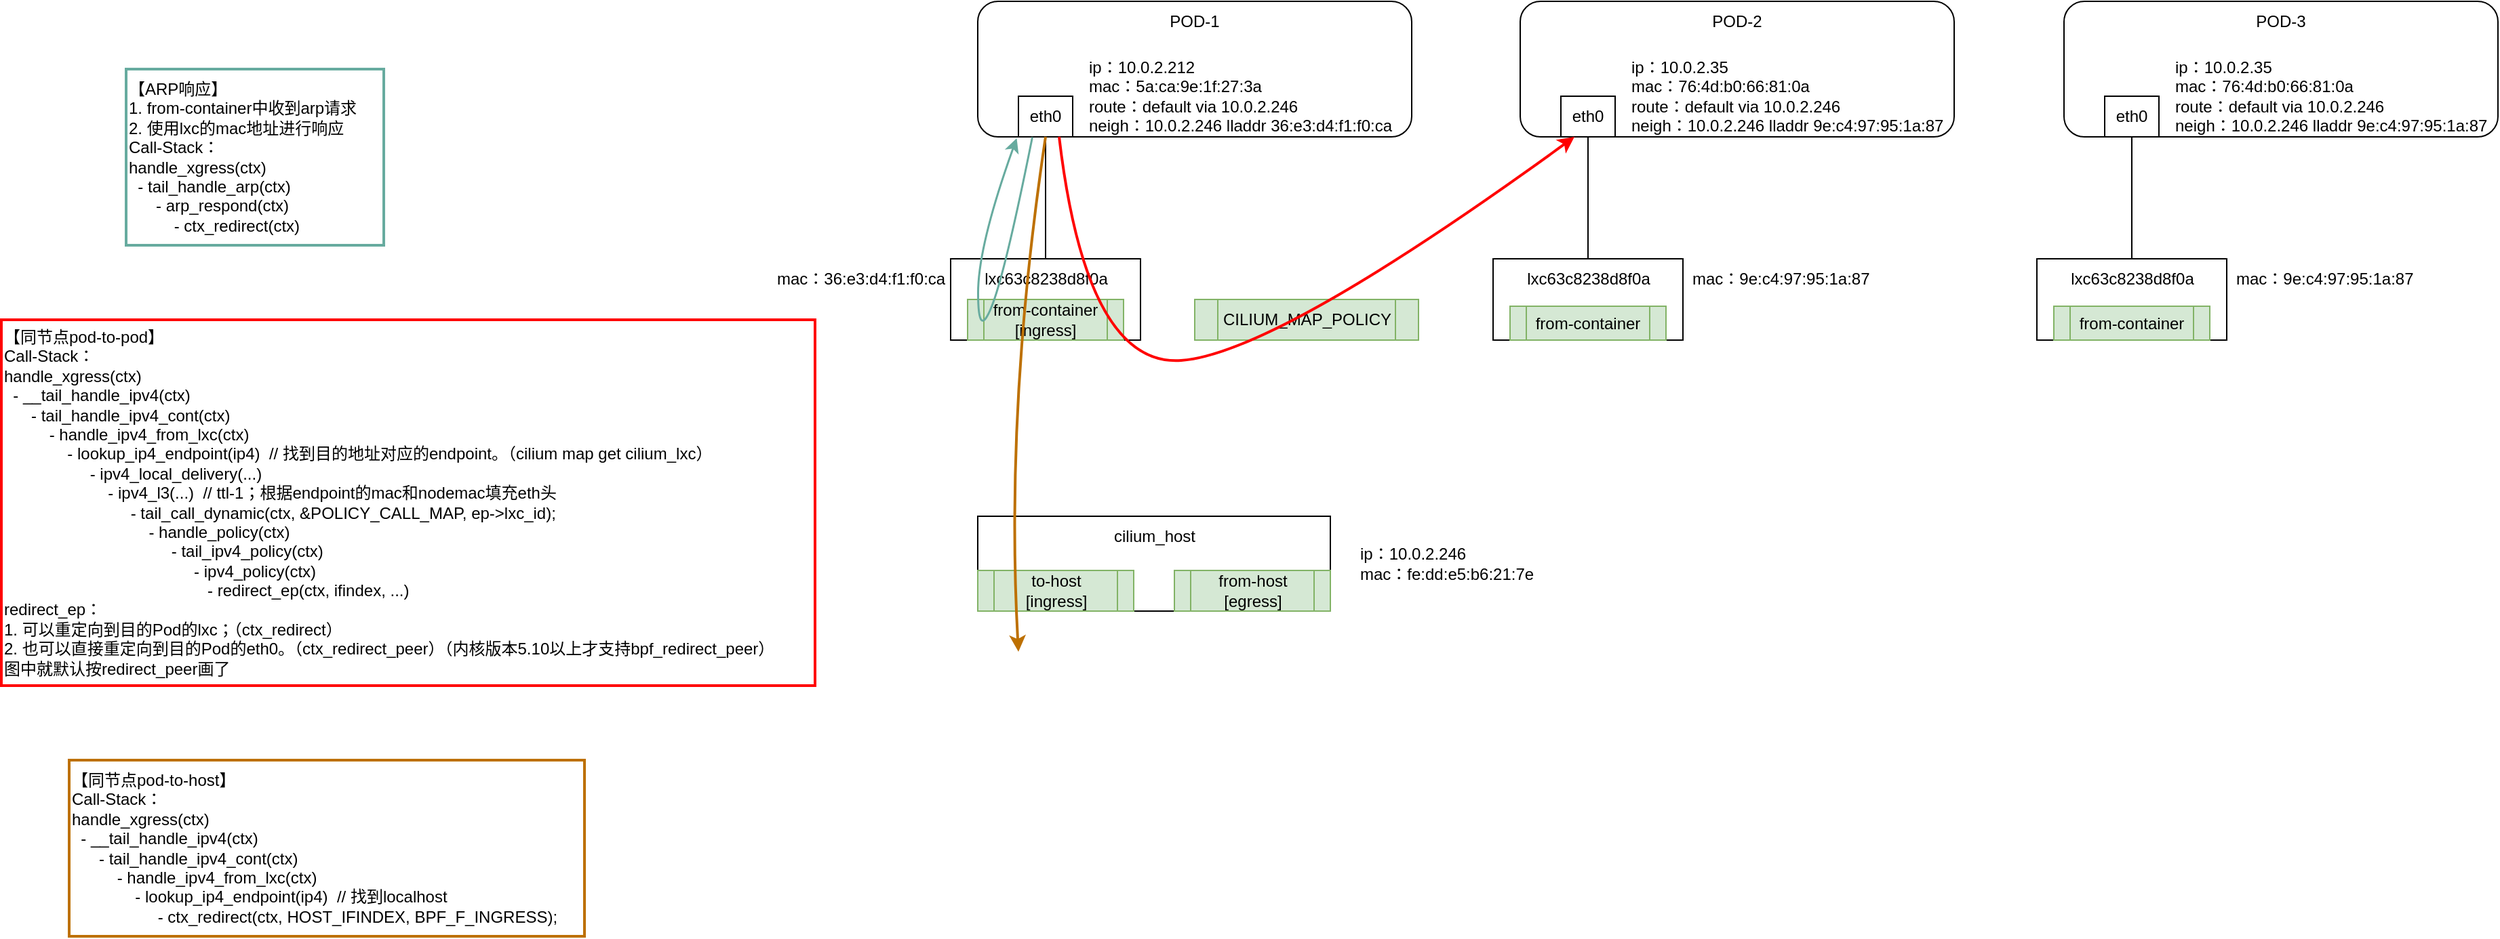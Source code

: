 <mxfile version="20.8.18" type="github">
  <diagram name="第 1 页" id="gMGXaRhbQjXeQtGGSrd3">
    <mxGraphModel dx="1699" dy="400" grid="1" gridSize="10" guides="1" tooltips="1" connect="1" arrows="1" fold="1" page="1" pageScale="1" pageWidth="827" pageHeight="1169" math="0" shadow="0">
      <root>
        <mxCell id="0" />
        <mxCell id="1" parent="0" />
        <mxCell id="pFs_SzHBFSE5JqzF3wSR-39" value="CILIUM_MAP_POLICY" style="shape=process;whiteSpace=wrap;html=1;backgroundOutline=1;fillColor=#d5e8d4;strokeColor=#82b366;" vertex="1" parent="1">
          <mxGeometry x="280" y="480" width="165" height="30" as="geometry" />
        </mxCell>
        <mxCell id="pFs_SzHBFSE5JqzF3wSR-5" value="" style="rounded=1;whiteSpace=wrap;html=1;" vertex="1" parent="1">
          <mxGeometry x="120" y="260" width="320" height="100" as="geometry" />
        </mxCell>
        <mxCell id="pFs_SzHBFSE5JqzF3wSR-7" value="eth0" style="rounded=0;whiteSpace=wrap;html=1;" vertex="1" parent="1">
          <mxGeometry x="150" y="330" width="40" height="30" as="geometry" />
        </mxCell>
        <mxCell id="pFs_SzHBFSE5JqzF3wSR-8" value="ip：10.0.2.212&lt;br&gt;mac：5a:ca:9e:1f:27:3a&lt;br&gt;route：default via 10.0.2.246&lt;br&gt;neigh：10.0.2.246 lladdr 36:e3:d4:f1:f0:ca" style="text;html=1;strokeColor=none;fillColor=none;align=left;verticalAlign=middle;whiteSpace=wrap;rounded=0;" vertex="1" parent="1">
          <mxGeometry x="200" y="300" width="240" height="60" as="geometry" />
        </mxCell>
        <mxCell id="pFs_SzHBFSE5JqzF3wSR-9" value="POD-1" style="text;html=1;strokeColor=none;fillColor=none;align=center;verticalAlign=middle;whiteSpace=wrap;rounded=0;" vertex="1" parent="1">
          <mxGeometry x="250" y="260" width="60" height="30" as="geometry" />
        </mxCell>
        <mxCell id="pFs_SzHBFSE5JqzF3wSR-10" value="mac：36:e3:d4:f1:f0:ca" style="text;html=1;strokeColor=none;fillColor=none;align=left;verticalAlign=middle;whiteSpace=wrap;rounded=0;" vertex="1" parent="1">
          <mxGeometry x="-30" y="450" width="130" height="30" as="geometry" />
        </mxCell>
        <mxCell id="pFs_SzHBFSE5JqzF3wSR-11" value="" style="rounded=0;whiteSpace=wrap;html=1;" vertex="1" parent="1">
          <mxGeometry x="100" y="450" width="140" height="60" as="geometry" />
        </mxCell>
        <mxCell id="pFs_SzHBFSE5JqzF3wSR-12" value="ip：10.0.2.246&lt;br&gt;mac：fe:dd:e5:b6:21:7e" style="text;html=1;strokeColor=none;fillColor=none;align=left;verticalAlign=middle;whiteSpace=wrap;rounded=0;" vertex="1" parent="1">
          <mxGeometry x="400" y="655" width="145" height="40" as="geometry" />
        </mxCell>
        <mxCell id="pFs_SzHBFSE5JqzF3wSR-13" value="" style="rounded=0;whiteSpace=wrap;html=1;" vertex="1" parent="1">
          <mxGeometry x="120" y="640" width="260" height="70" as="geometry" />
        </mxCell>
        <mxCell id="pFs_SzHBFSE5JqzF3wSR-14" value="" style="rounded=1;whiteSpace=wrap;html=1;" vertex="1" parent="1">
          <mxGeometry x="520" y="260" width="320" height="100" as="geometry" />
        </mxCell>
        <mxCell id="pFs_SzHBFSE5JqzF3wSR-15" value="eth0" style="rounded=0;whiteSpace=wrap;html=1;" vertex="1" parent="1">
          <mxGeometry x="550" y="330" width="40" height="30" as="geometry" />
        </mxCell>
        <mxCell id="pFs_SzHBFSE5JqzF3wSR-16" value="ip：10.0.2.35&lt;br&gt;mac：76:4d:b0:66:81:0a&lt;br&gt;route：default via 10.0.2.246&lt;br&gt;neigh：10.0.2.246 lladdr 9e:c4:97:95:1a:87" style="text;html=1;strokeColor=none;fillColor=none;align=left;verticalAlign=middle;whiteSpace=wrap;rounded=0;" vertex="1" parent="1">
          <mxGeometry x="600" y="300" width="240" height="60" as="geometry" />
        </mxCell>
        <mxCell id="pFs_SzHBFSE5JqzF3wSR-17" value="POD-2" style="text;html=1;strokeColor=none;fillColor=none;align=center;verticalAlign=middle;whiteSpace=wrap;rounded=0;" vertex="1" parent="1">
          <mxGeometry x="650" y="260" width="60" height="30" as="geometry" />
        </mxCell>
        <mxCell id="pFs_SzHBFSE5JqzF3wSR-18" value="mac：9e:c4:97:95:1a:87" style="text;html=1;strokeColor=none;fillColor=none;align=left;verticalAlign=middle;whiteSpace=wrap;rounded=0;" vertex="1" parent="1">
          <mxGeometry x="645" y="450" width="145" height="30" as="geometry" />
        </mxCell>
        <mxCell id="pFs_SzHBFSE5JqzF3wSR-20" value="" style="endArrow=none;html=1;rounded=0;entryX=0.5;entryY=1;entryDx=0;entryDy=0;exitX=0.5;exitY=0;exitDx=0;exitDy=0;" edge="1" parent="1" source="pFs_SzHBFSE5JqzF3wSR-11" target="pFs_SzHBFSE5JqzF3wSR-7">
          <mxGeometry width="50" height="50" relative="1" as="geometry">
            <mxPoint x="80" y="460" as="sourcePoint" />
            <mxPoint x="130" y="410" as="targetPoint" />
          </mxGeometry>
        </mxCell>
        <mxCell id="pFs_SzHBFSE5JqzF3wSR-21" value="" style="endArrow=none;html=1;rounded=0;entryX=0.5;entryY=1;entryDx=0;entryDy=0;" edge="1" parent="1" target="pFs_SzHBFSE5JqzF3wSR-15">
          <mxGeometry width="50" height="50" relative="1" as="geometry">
            <mxPoint x="570" y="450" as="sourcePoint" />
            <mxPoint x="180" y="370" as="targetPoint" />
          </mxGeometry>
        </mxCell>
        <mxCell id="pFs_SzHBFSE5JqzF3wSR-22" value="from-container&lt;br&gt;[ingress]" style="shape=process;whiteSpace=wrap;html=1;backgroundOutline=1;fillColor=#d5e8d4;strokeColor=#82b366;" vertex="1" parent="1">
          <mxGeometry x="112.5" y="480" width="115" height="30" as="geometry" />
        </mxCell>
        <mxCell id="pFs_SzHBFSE5JqzF3wSR-23" value="lxc63c8238d8f0a" style="text;html=1;align=center;verticalAlign=middle;resizable=0;points=[];autosize=1;strokeColor=none;fillColor=none;" vertex="1" parent="1">
          <mxGeometry x="115" y="450" width="110" height="30" as="geometry" />
        </mxCell>
        <mxCell id="pFs_SzHBFSE5JqzF3wSR-24" value="" style="curved=1;endArrow=classic;html=1;rounded=0;fillColor=#dae8fc;strokeColor=#67AB9F;exitX=0.25;exitY=1;exitDx=0;exitDy=0;strokeWidth=1.5;entryX=0.089;entryY=1.008;entryDx=0;entryDy=0;entryPerimeter=0;" edge="1" parent="1" source="pFs_SzHBFSE5JqzF3wSR-7" target="pFs_SzHBFSE5JqzF3wSR-5">
          <mxGeometry width="50" height="50" relative="1" as="geometry">
            <mxPoint x="140" y="360" as="sourcePoint" />
            <mxPoint x="90" y="370" as="targetPoint" />
            <Array as="points">
              <mxPoint x="140" y="460" />
              <mxPoint x="120" y="510" />
              <mxPoint x="120" y="440" />
            </Array>
          </mxGeometry>
        </mxCell>
        <mxCell id="pFs_SzHBFSE5JqzF3wSR-25" value="【ARP响应】&lt;br&gt;1. from-container中收到arp请求&lt;br&gt;2. 使用lxc的mac地址进行响应&lt;br&gt;Call-Stack：&lt;br&gt;handle_xgress(ctx)&lt;br&gt;&amp;nbsp; - tail_handle_arp(ctx)&lt;br&gt;&amp;nbsp; &amp;nbsp; &amp;nbsp; -&amp;nbsp;arp_respond(ctx)&lt;br&gt;&amp;nbsp; &amp;nbsp; &amp;nbsp; &amp;nbsp; &amp;nbsp; -&amp;nbsp;ctx_redirect(ctx)" style="text;html=1;align=left;verticalAlign=middle;resizable=0;points=[];autosize=1;strokeColor=#67AB9F;fillColor=none;strokeWidth=2;" vertex="1" parent="1">
          <mxGeometry x="-508" y="310" width="190" height="130" as="geometry" />
        </mxCell>
        <mxCell id="pFs_SzHBFSE5JqzF3wSR-27" value="" style="rounded=0;whiteSpace=wrap;html=1;" vertex="1" parent="1">
          <mxGeometry x="500" y="450" width="140" height="60" as="geometry" />
        </mxCell>
        <mxCell id="pFs_SzHBFSE5JqzF3wSR-28" value="from-container" style="shape=process;whiteSpace=wrap;html=1;backgroundOutline=1;fillColor=#d5e8d4;strokeColor=#82b366;" vertex="1" parent="1">
          <mxGeometry x="512.5" y="485" width="115" height="25" as="geometry" />
        </mxCell>
        <mxCell id="pFs_SzHBFSE5JqzF3wSR-29" value="lxc63c8238d8f0a" style="text;html=1;align=center;verticalAlign=middle;resizable=0;points=[];autosize=1;strokeColor=none;fillColor=none;" vertex="1" parent="1">
          <mxGeometry x="515" y="450" width="110" height="30" as="geometry" />
        </mxCell>
        <mxCell id="pFs_SzHBFSE5JqzF3wSR-32" value="【同节点pod-to-pod】&lt;br&gt;Call-Stack：&lt;br&gt;handle_xgress(ctx)&lt;br&gt;&amp;nbsp; - __tail_handle_ipv4(ctx)&lt;br&gt;&amp;nbsp; &amp;nbsp; &amp;nbsp; -&amp;nbsp;tail_handle_ipv4_cont(ctx)&lt;br&gt;&amp;nbsp; &amp;nbsp; &amp;nbsp; &amp;nbsp; &amp;nbsp; -&amp;nbsp;handle_ipv4_from_lxc(ctx)&lt;br&gt;&amp;nbsp; &amp;nbsp; &amp;nbsp; &amp;nbsp; &amp;nbsp; &amp;nbsp; &amp;nbsp; -&amp;nbsp;lookup_ip4_endpoint(ip4)&amp;nbsp; // 找到目的地址对应的endpoint。（cilium map get cilium_lxc）&lt;br&gt;&amp;nbsp; &amp;nbsp; &amp;nbsp; &amp;nbsp; &amp;nbsp; &amp;nbsp; &amp;nbsp; &amp;nbsp; &amp;nbsp; &amp;nbsp;-&amp;nbsp;ipv4_local_delivery(...)&lt;br&gt;&amp;nbsp; &amp;nbsp; &amp;nbsp; &amp;nbsp; &amp;nbsp; &amp;nbsp; &amp;nbsp; &amp;nbsp; &amp;nbsp; &amp;nbsp; &amp;nbsp; &amp;nbsp;-&amp;nbsp;ipv4_l3(...)&amp;nbsp; // ttl-1；根据endpoint的mac和nodemac填充eth头&lt;br&gt;&amp;nbsp; &amp;nbsp; &amp;nbsp; &amp;nbsp; &amp;nbsp; &amp;nbsp; &amp;nbsp; &amp;nbsp; &amp;nbsp; &amp;nbsp; &amp;nbsp; &amp;nbsp; &amp;nbsp; &amp;nbsp; -&amp;nbsp;tail_call_dynamic(ctx, &amp;amp;POLICY_CALL_MAP, ep-&amp;gt;lxc_id);&lt;br&gt;&amp;nbsp; &amp;nbsp; &amp;nbsp; &amp;nbsp; &amp;nbsp; &amp;nbsp; &amp;nbsp; &amp;nbsp; &amp;nbsp; &amp;nbsp; &amp;nbsp; &amp;nbsp; &amp;nbsp; &amp;nbsp; &amp;nbsp; &amp;nbsp; -&amp;nbsp;handle_policy(ctx)&lt;br&gt;&amp;nbsp; &amp;nbsp; &amp;nbsp; &amp;nbsp; &amp;nbsp; &amp;nbsp; &amp;nbsp; &amp;nbsp; &amp;nbsp; &amp;nbsp; &amp;nbsp; &amp;nbsp; &amp;nbsp; &amp;nbsp; &amp;nbsp; &amp;nbsp; &amp;nbsp; &amp;nbsp; &amp;nbsp;-&amp;nbsp;tail_ipv4_policy(ctx)&lt;br&gt;&amp;nbsp; &amp;nbsp; &amp;nbsp; &amp;nbsp; &amp;nbsp; &amp;nbsp; &amp;nbsp; &amp;nbsp; &amp;nbsp; &amp;nbsp; &amp;nbsp; &amp;nbsp; &amp;nbsp; &amp;nbsp; &amp;nbsp; &amp;nbsp; &amp;nbsp; &amp;nbsp; &amp;nbsp; &amp;nbsp; &amp;nbsp; -&amp;nbsp;ipv4_policy(ctx)&lt;br&gt;&amp;nbsp; &amp;nbsp; &amp;nbsp; &amp;nbsp; &amp;nbsp; &amp;nbsp; &amp;nbsp; &amp;nbsp; &amp;nbsp; &amp;nbsp; &amp;nbsp; &amp;nbsp; &amp;nbsp; &amp;nbsp; &amp;nbsp; &amp;nbsp; &amp;nbsp; &amp;nbsp; &amp;nbsp; &amp;nbsp; &amp;nbsp; &amp;nbsp; &amp;nbsp;-&amp;nbsp;redirect_ep(ctx, ifindex, ...)&lt;br&gt;redirect_ep：&lt;br&gt;1. 可以重定向到目的Pod的lxc；（ctx_redirect）&lt;br&gt;2. 也可以直接重定向到目的Pod的eth0。（ctx_redirect_peer）（内核版本5.10以上才支持bpf_redirect_peer）&lt;br&gt;图中就默认按redirect_peer画了" style="text;html=1;align=left;verticalAlign=middle;resizable=0;points=[];autosize=1;strokeWidth=2;strokeColor=#FF0000;" vertex="1" parent="1">
          <mxGeometry x="-600" y="495" width="600" height="270" as="geometry" />
        </mxCell>
        <mxCell id="pFs_SzHBFSE5JqzF3wSR-33" value="" style="curved=1;endArrow=classic;html=1;rounded=0;exitX=0.75;exitY=1;exitDx=0;exitDy=0;entryX=0.25;entryY=1;entryDx=0;entryDy=0;fillColor=#e51400;strokeColor=#FF0000;shadow=0;strokeWidth=2;" edge="1" parent="1" source="pFs_SzHBFSE5JqzF3wSR-7" target="pFs_SzHBFSE5JqzF3wSR-15">
          <mxGeometry width="50" height="50" relative="1" as="geometry">
            <mxPoint x="300" y="600" as="sourcePoint" />
            <mxPoint x="350" y="550" as="targetPoint" />
            <Array as="points">
              <mxPoint x="200" y="530" />
              <mxPoint x="340" y="520" />
            </Array>
          </mxGeometry>
        </mxCell>
        <mxCell id="pFs_SzHBFSE5JqzF3wSR-34" value="【同节点pod-to-host】&lt;br&gt;Call-Stack：&lt;br&gt;handle_xgress(ctx)&lt;br&gt;&amp;nbsp; - __tail_handle_ipv4(ctx)&lt;br&gt;&amp;nbsp; &amp;nbsp; &amp;nbsp; -&amp;nbsp;tail_handle_ipv4_cont(ctx)&lt;br&gt;&amp;nbsp; &amp;nbsp; &amp;nbsp; &amp;nbsp; &amp;nbsp; -&amp;nbsp;handle_ipv4_from_lxc(ctx)&lt;br&gt;&amp;nbsp; &amp;nbsp; &amp;nbsp; &amp;nbsp; &amp;nbsp; &amp;nbsp; &amp;nbsp; -&amp;nbsp;lookup_ip4_endpoint(ip4)&amp;nbsp; // 找到localhost&lt;br&gt;&amp;nbsp; &amp;nbsp; &amp;nbsp; &amp;nbsp; &amp;nbsp; &amp;nbsp; &amp;nbsp; &amp;nbsp; &amp;nbsp; &amp;nbsp;-&amp;nbsp;ctx_redirect(ctx, HOST_IFINDEX, BPF_F_INGRESS);&lt;br&gt;" style="text;html=1;align=left;verticalAlign=middle;resizable=0;points=[];autosize=1;strokeColor=#BD7000;fillColor=none;fontColor=#000000;strokeWidth=2;" vertex="1" parent="1">
          <mxGeometry x="-550" y="820" width="380" height="130" as="geometry" />
        </mxCell>
        <mxCell id="pFs_SzHBFSE5JqzF3wSR-35" value="to-host&lt;br&gt;[ingress]" style="shape=process;whiteSpace=wrap;html=1;backgroundOutline=1;fillColor=#d5e8d4;strokeColor=#82b366;" vertex="1" parent="1">
          <mxGeometry x="120" y="680" width="115" height="30" as="geometry" />
        </mxCell>
        <mxCell id="pFs_SzHBFSE5JqzF3wSR-36" value="from-host&lt;br&gt;[egress]" style="shape=process;whiteSpace=wrap;html=1;backgroundOutline=1;fillColor=#d5e8d4;strokeColor=#82b366;" vertex="1" parent="1">
          <mxGeometry x="265" y="680" width="115" height="30" as="geometry" />
        </mxCell>
        <mxCell id="pFs_SzHBFSE5JqzF3wSR-37" value="cilium_host" style="text;html=1;align=center;verticalAlign=middle;resizable=0;points=[];autosize=1;strokeColor=none;fillColor=none;" vertex="1" parent="1">
          <mxGeometry x="210" y="640" width="80" height="30" as="geometry" />
        </mxCell>
        <mxCell id="pFs_SzHBFSE5JqzF3wSR-38" value="" style="curved=1;endArrow=classic;html=1;rounded=0;exitX=0.5;exitY=1;exitDx=0;exitDy=0;fillColor=#f0a30a;strokeColor=#BD7000;shadow=0;strokeWidth=2;" edge="1" parent="1" source="pFs_SzHBFSE5JqzF3wSR-7">
          <mxGeometry width="50" height="50" relative="1" as="geometry">
            <mxPoint x="190" y="370" as="sourcePoint" />
            <mxPoint x="150" y="740" as="targetPoint" />
            <Array as="points">
              <mxPoint x="140" y="560" />
            </Array>
          </mxGeometry>
        </mxCell>
        <mxCell id="pFs_SzHBFSE5JqzF3wSR-49" value="" style="rounded=1;whiteSpace=wrap;html=1;" vertex="1" parent="1">
          <mxGeometry x="921" y="260" width="320" height="100" as="geometry" />
        </mxCell>
        <mxCell id="pFs_SzHBFSE5JqzF3wSR-50" value="eth0" style="rounded=0;whiteSpace=wrap;html=1;" vertex="1" parent="1">
          <mxGeometry x="951" y="330" width="40" height="30" as="geometry" />
        </mxCell>
        <mxCell id="pFs_SzHBFSE5JqzF3wSR-51" value="ip：10.0.2.35&lt;br&gt;mac：76:4d:b0:66:81:0a&lt;br&gt;route：default via 10.0.2.246&lt;br&gt;neigh：10.0.2.246 lladdr 9e:c4:97:95:1a:87" style="text;html=1;strokeColor=none;fillColor=none;align=left;verticalAlign=middle;whiteSpace=wrap;rounded=0;" vertex="1" parent="1">
          <mxGeometry x="1001" y="300" width="240" height="60" as="geometry" />
        </mxCell>
        <mxCell id="pFs_SzHBFSE5JqzF3wSR-52" value="POD-3" style="text;html=1;strokeColor=none;fillColor=none;align=center;verticalAlign=middle;whiteSpace=wrap;rounded=0;" vertex="1" parent="1">
          <mxGeometry x="1051" y="260" width="60" height="30" as="geometry" />
        </mxCell>
        <mxCell id="pFs_SzHBFSE5JqzF3wSR-53" value="mac：9e:c4:97:95:1a:87" style="text;html=1;strokeColor=none;fillColor=none;align=left;verticalAlign=middle;whiteSpace=wrap;rounded=0;" vertex="1" parent="1">
          <mxGeometry x="1046" y="450" width="145" height="30" as="geometry" />
        </mxCell>
        <mxCell id="pFs_SzHBFSE5JqzF3wSR-54" value="" style="endArrow=none;html=1;rounded=0;entryX=0.5;entryY=1;entryDx=0;entryDy=0;" edge="1" parent="1" target="pFs_SzHBFSE5JqzF3wSR-50">
          <mxGeometry width="50" height="50" relative="1" as="geometry">
            <mxPoint x="971" y="450" as="sourcePoint" />
            <mxPoint x="581" y="370" as="targetPoint" />
          </mxGeometry>
        </mxCell>
        <mxCell id="pFs_SzHBFSE5JqzF3wSR-55" value="" style="rounded=0;whiteSpace=wrap;html=1;" vertex="1" parent="1">
          <mxGeometry x="901" y="450" width="140" height="60" as="geometry" />
        </mxCell>
        <mxCell id="pFs_SzHBFSE5JqzF3wSR-56" value="from-container" style="shape=process;whiteSpace=wrap;html=1;backgroundOutline=1;fillColor=#d5e8d4;strokeColor=#82b366;" vertex="1" parent="1">
          <mxGeometry x="913.5" y="485" width="115" height="25" as="geometry" />
        </mxCell>
        <mxCell id="pFs_SzHBFSE5JqzF3wSR-57" value="lxc63c8238d8f0a" style="text;html=1;align=center;verticalAlign=middle;resizable=0;points=[];autosize=1;strokeColor=none;fillColor=none;" vertex="1" parent="1">
          <mxGeometry x="916" y="450" width="110" height="30" as="geometry" />
        </mxCell>
      </root>
    </mxGraphModel>
  </diagram>
</mxfile>
